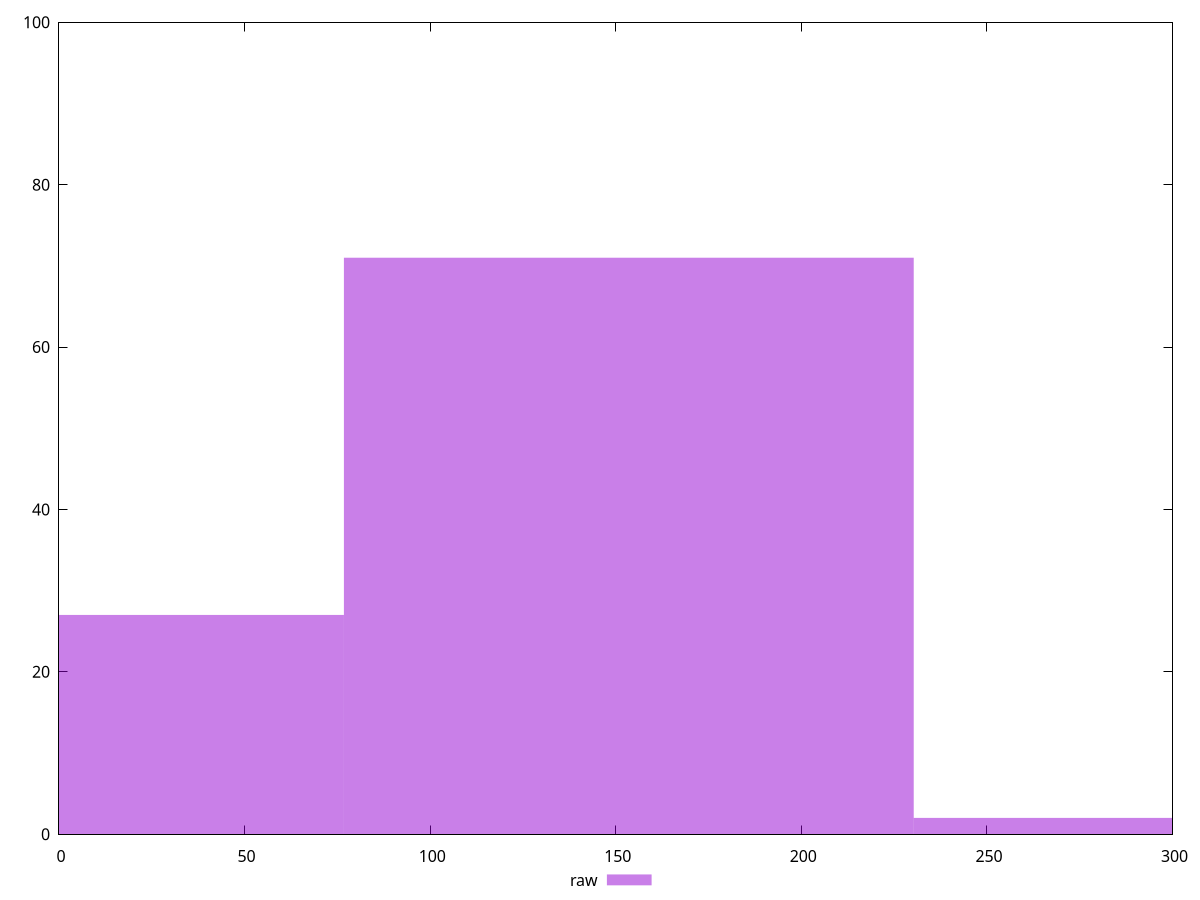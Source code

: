 reset

$raw <<EOF
153.5190934817214 71
0 27
307.0381869634428 2
EOF

set key outside below
set boxwidth 153.5190934817214
set xrange [0:300]
set yrange [0:100]
set trange [0:100]
set style fill transparent solid 0.5 noborder
set terminal svg size 640, 490 enhanced background rgb 'white'
set output "report_00009_2021-02-08T22-37-41.559Z/unused-css-rules/samples/pages+cached/raw/histogram.svg"

plot $raw title "raw" with boxes

reset
